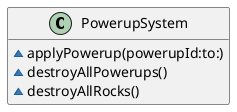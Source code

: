 @startuml
' STYLE START
hide empty members

skinparam shadowing false
<style>
document {
  BackgroundColor transparent
  Margin 0
}
</style>
' STYLE END

class PowerupSystem { 
  ~applyPowerup(powerupId:to:)
  ~destroyAllPowerups()
  ~destroyAllRocks()
}
@enduml